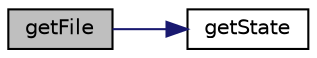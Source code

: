 digraph "getFile"
{
  bgcolor="transparent";
  edge [fontname="Helvetica",fontsize="10",labelfontname="Helvetica",labelfontsize="10"];
  node [fontname="Helvetica",fontsize="10",shape=record];
  rankdir="LR";
  Node1 [label="getFile",height=0.2,width=0.4,color="black", fillcolor="grey75", style="filled", fontcolor="black"];
  Node1 -> Node2 [color="midnightblue",fontsize="10",style="solid",fontname="Helvetica"];
  Node2 [label="getState",height=0.2,width=0.4,color="black",URL="$a02699.html#aeebb3d4a6985ba8608b3dc6da54134aa",tooltip="Get current state of file (using handle) "];
}
